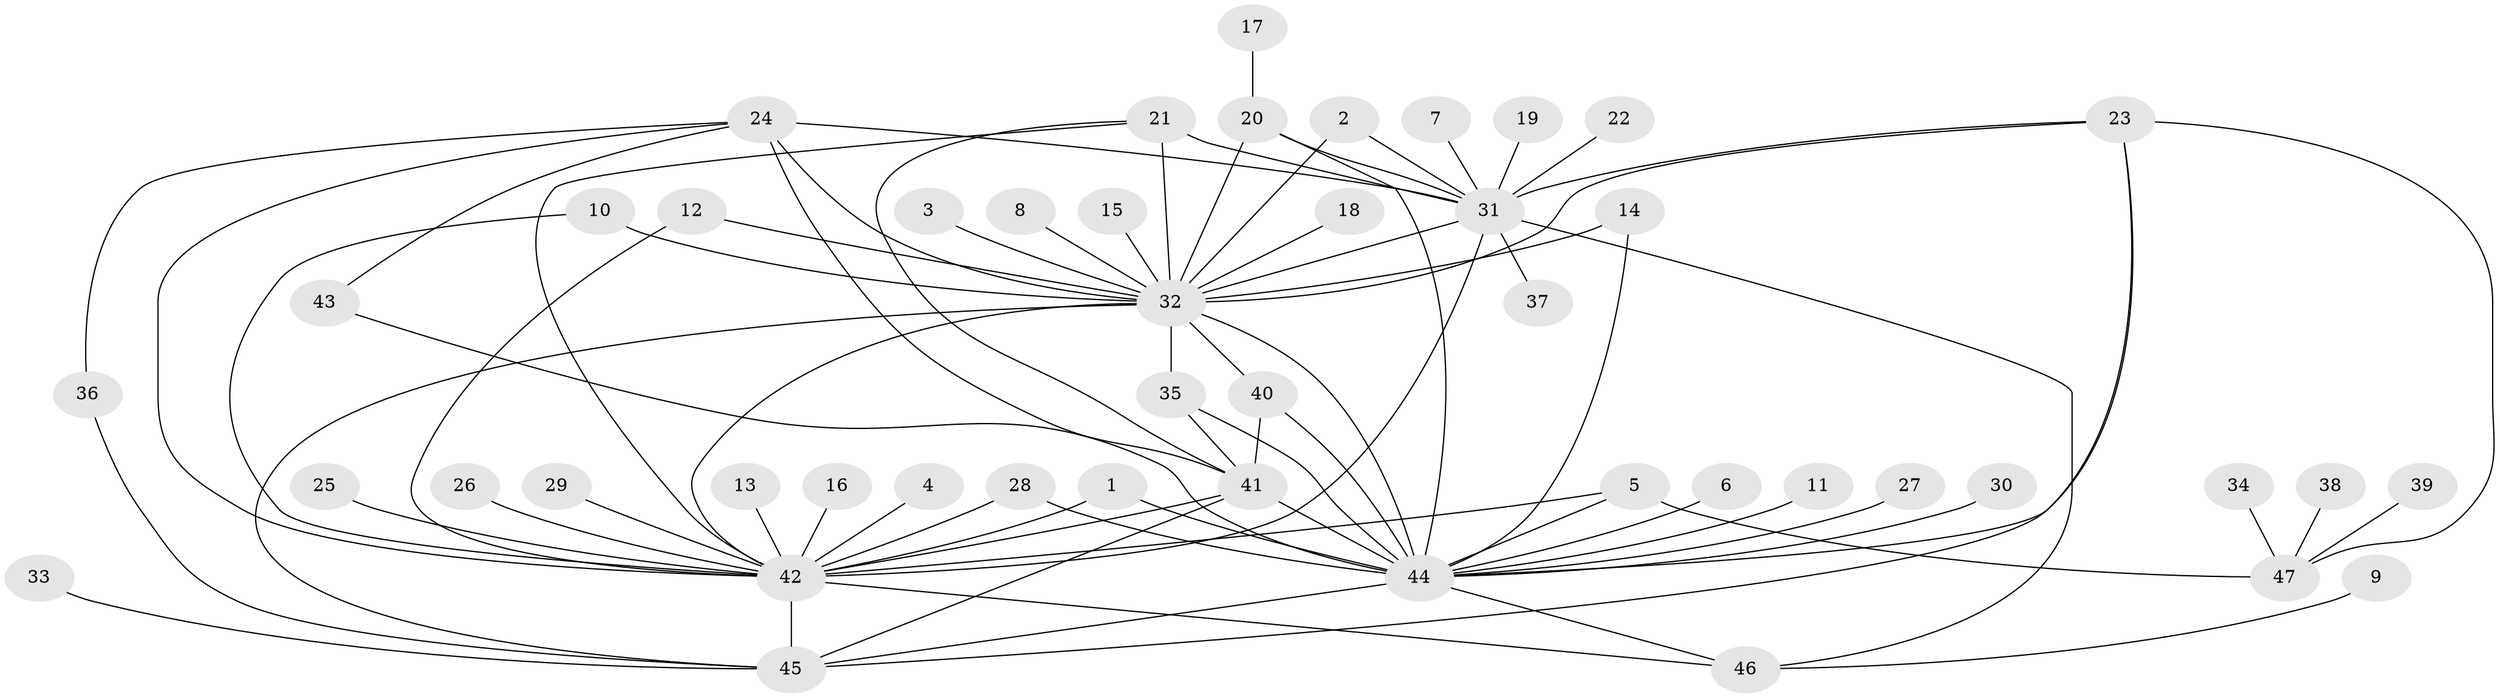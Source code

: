 // original degree distribution, {26: 0.010752688172043012, 9: 0.021505376344086023, 2: 0.20430107526881722, 12: 0.010752688172043012, 20: 0.010752688172043012, 4: 0.053763440860215055, 5: 0.03225806451612903, 3: 0.16129032258064516, 13: 0.010752688172043012, 7: 0.06451612903225806, 1: 0.3978494623655914, 6: 0.021505376344086023}
// Generated by graph-tools (version 1.1) at 2025/49/03/09/25 03:49:56]
// undirected, 47 vertices, 78 edges
graph export_dot {
graph [start="1"]
  node [color=gray90,style=filled];
  1;
  2;
  3;
  4;
  5;
  6;
  7;
  8;
  9;
  10;
  11;
  12;
  13;
  14;
  15;
  16;
  17;
  18;
  19;
  20;
  21;
  22;
  23;
  24;
  25;
  26;
  27;
  28;
  29;
  30;
  31;
  32;
  33;
  34;
  35;
  36;
  37;
  38;
  39;
  40;
  41;
  42;
  43;
  44;
  45;
  46;
  47;
  1 -- 42 [weight=1.0];
  1 -- 44 [weight=1.0];
  2 -- 31 [weight=1.0];
  2 -- 32 [weight=1.0];
  3 -- 32 [weight=1.0];
  4 -- 42 [weight=1.0];
  5 -- 42 [weight=1.0];
  5 -- 44 [weight=1.0];
  5 -- 47 [weight=1.0];
  6 -- 44 [weight=1.0];
  7 -- 31 [weight=1.0];
  8 -- 32 [weight=1.0];
  9 -- 46 [weight=1.0];
  10 -- 32 [weight=1.0];
  10 -- 42 [weight=1.0];
  11 -- 44 [weight=1.0];
  12 -- 32 [weight=1.0];
  12 -- 42 [weight=1.0];
  13 -- 42 [weight=1.0];
  14 -- 32 [weight=1.0];
  14 -- 44 [weight=1.0];
  15 -- 32 [weight=1.0];
  16 -- 42 [weight=1.0];
  17 -- 20 [weight=1.0];
  18 -- 32 [weight=1.0];
  19 -- 31 [weight=1.0];
  20 -- 31 [weight=1.0];
  20 -- 32 [weight=2.0];
  20 -- 44 [weight=1.0];
  21 -- 31 [weight=2.0];
  21 -- 32 [weight=1.0];
  21 -- 41 [weight=1.0];
  21 -- 42 [weight=1.0];
  22 -- 31 [weight=1.0];
  23 -- 31 [weight=1.0];
  23 -- 32 [weight=1.0];
  23 -- 44 [weight=1.0];
  23 -- 45 [weight=1.0];
  23 -- 47 [weight=1.0];
  24 -- 31 [weight=1.0];
  24 -- 32 [weight=1.0];
  24 -- 36 [weight=1.0];
  24 -- 41 [weight=2.0];
  24 -- 42 [weight=1.0];
  24 -- 43 [weight=1.0];
  25 -- 42 [weight=1.0];
  26 -- 42 [weight=1.0];
  27 -- 44 [weight=1.0];
  28 -- 42 [weight=1.0];
  28 -- 44 [weight=1.0];
  29 -- 42 [weight=1.0];
  30 -- 44 [weight=1.0];
  31 -- 32 [weight=2.0];
  31 -- 37 [weight=1.0];
  31 -- 42 [weight=4.0];
  31 -- 46 [weight=1.0];
  32 -- 35 [weight=1.0];
  32 -- 40 [weight=2.0];
  32 -- 42 [weight=5.0];
  32 -- 44 [weight=2.0];
  32 -- 45 [weight=2.0];
  33 -- 45 [weight=1.0];
  34 -- 47 [weight=1.0];
  35 -- 41 [weight=1.0];
  35 -- 44 [weight=1.0];
  36 -- 45 [weight=1.0];
  38 -- 47 [weight=1.0];
  39 -- 47 [weight=1.0];
  40 -- 41 [weight=1.0];
  40 -- 44 [weight=1.0];
  41 -- 42 [weight=3.0];
  41 -- 44 [weight=1.0];
  41 -- 45 [weight=1.0];
  42 -- 45 [weight=1.0];
  42 -- 46 [weight=1.0];
  43 -- 44 [weight=1.0];
  44 -- 45 [weight=2.0];
  44 -- 46 [weight=1.0];
}
